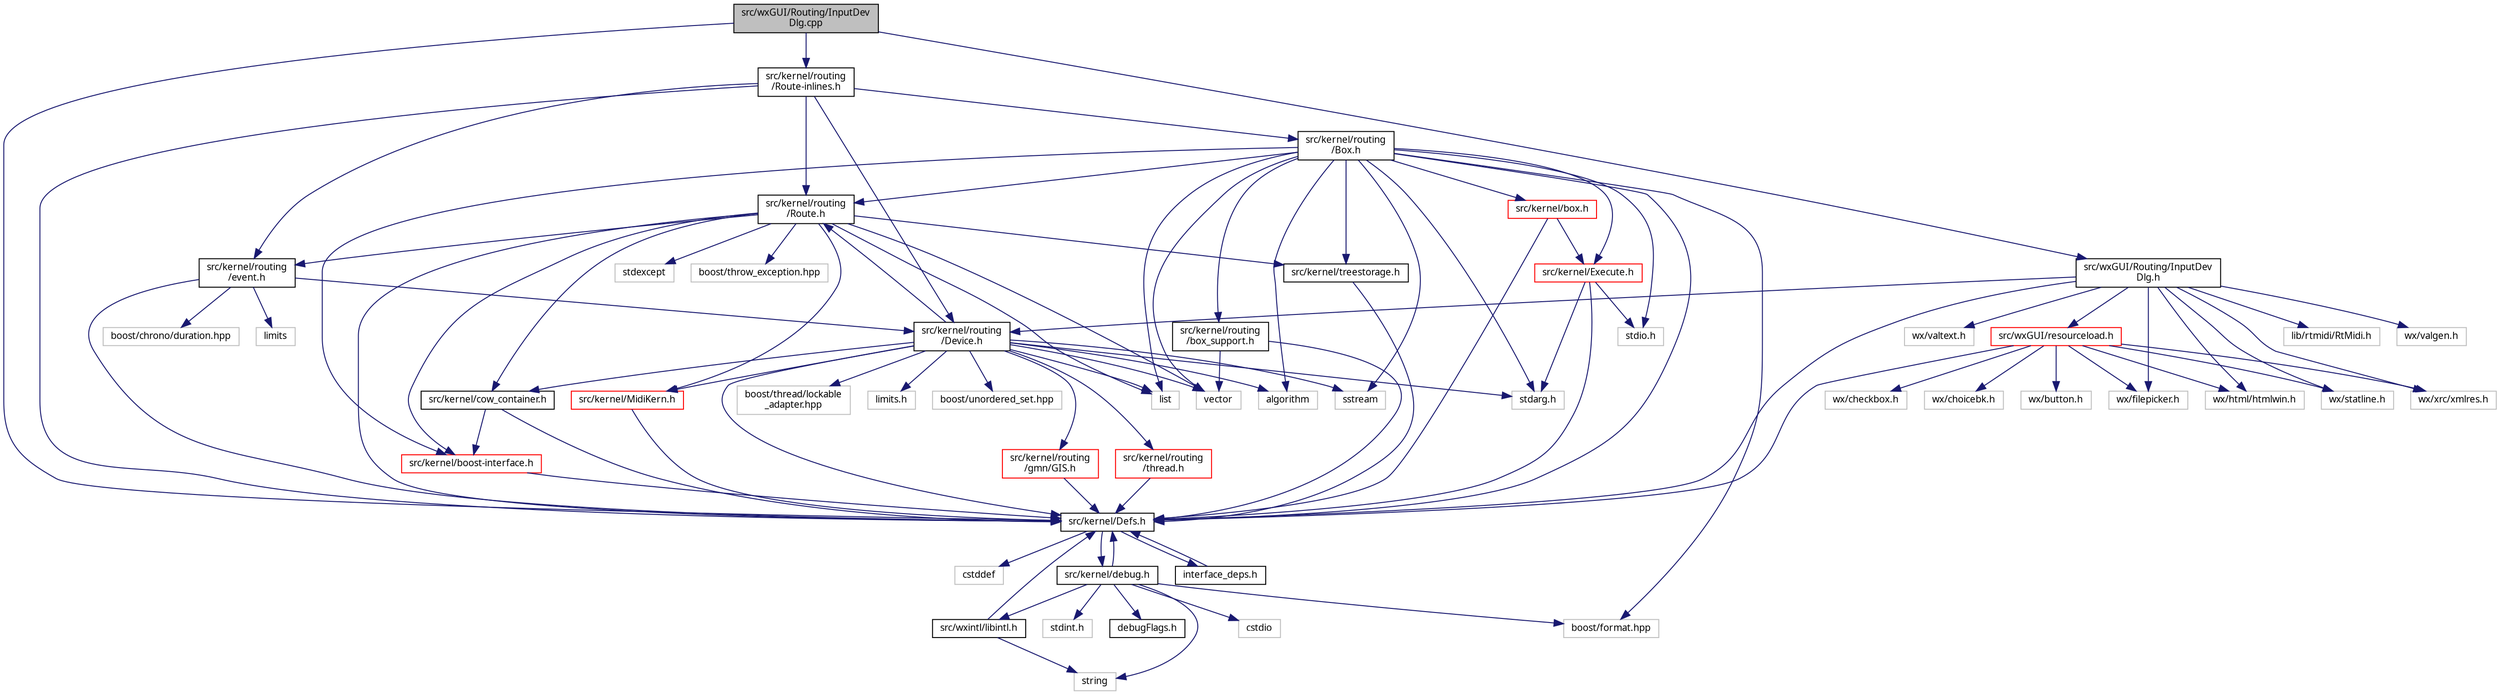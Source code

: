 digraph "src/wxGUI/Routing/InputDevDlg.cpp"
{
  edge [fontname="Sans",fontsize="10",labelfontname="Sans",labelfontsize="10"];
  node [fontname="Sans",fontsize="10",shape=record];
  Node0 [label="src/wxGUI/Routing/InputDev\lDlg.cpp",height=0.2,width=0.4,color="black", fillcolor="grey75", style="filled", fontcolor="black"];
  Node0 -> Node1 [color="midnightblue",fontsize="10",style="solid",fontname="Sans"];
  Node1 [label="src/kernel/Defs.h",height=0.2,width=0.4,color="black", fillcolor="white", style="filled",URL="$d1/d73/Defs_8h.html",tooltip="Common definitions. "];
  Node1 -> Node2 [color="midnightblue",fontsize="10",style="solid",fontname="Sans"];
  Node2 [label="interface_deps.h",height=0.2,width=0.4,color="black", fillcolor="white", style="filled",URL="$de/ddd/interface__deps_8h.html"];
  Node2 -> Node1 [color="midnightblue",fontsize="10",style="solid",fontname="Sans"];
  Node1 -> Node3 [color="midnightblue",fontsize="10",style="solid",fontname="Sans"];
  Node3 [label="cstddef",height=0.2,width=0.4,color="grey75", fillcolor="white", style="filled"];
  Node1 -> Node4 [color="midnightblue",fontsize="10",style="solid",fontname="Sans"];
  Node4 [label="src/kernel/debug.h",height=0.2,width=0.4,color="black", fillcolor="white", style="filled",URL="$db/d16/debug_8h.html"];
  Node4 -> Node1 [color="midnightblue",fontsize="10",style="solid",fontname="Sans"];
  Node4 -> Node5 [color="midnightblue",fontsize="10",style="solid",fontname="Sans"];
  Node5 [label="src/wxintl/libintl.h",height=0.2,width=0.4,color="black", fillcolor="white", style="filled",URL="$d4/d64/libintl_8h.html"];
  Node5 -> Node1 [color="midnightblue",fontsize="10",style="solid",fontname="Sans"];
  Node5 -> Node6 [color="midnightblue",fontsize="10",style="solid",fontname="Sans"];
  Node6 [label="string",height=0.2,width=0.4,color="grey75", fillcolor="white", style="filled"];
  Node4 -> Node6 [color="midnightblue",fontsize="10",style="solid",fontname="Sans"];
  Node4 -> Node7 [color="midnightblue",fontsize="10",style="solid",fontname="Sans"];
  Node7 [label="cstdio",height=0.2,width=0.4,color="grey75", fillcolor="white", style="filled"];
  Node4 -> Node8 [color="midnightblue",fontsize="10",style="solid",fontname="Sans"];
  Node8 [label="boost/format.hpp",height=0.2,width=0.4,color="grey75", fillcolor="white", style="filled"];
  Node4 -> Node9 [color="midnightblue",fontsize="10",style="solid",fontname="Sans"];
  Node9 [label="stdint.h",height=0.2,width=0.4,color="grey75", fillcolor="white", style="filled"];
  Node4 -> Node10 [color="midnightblue",fontsize="10",style="solid",fontname="Sans"];
  Node10 [label="debugFlags.h",height=0.2,width=0.4,color="black", fillcolor="white", style="filled",URL="$d4/dab/debugFlags_8h.html",tooltip="Debug flags for mutabor debug mode. "];
  Node0 -> Node11 [color="midnightblue",fontsize="10",style="solid",fontname="Sans"];
  Node11 [label="src/kernel/routing\l/Route-inlines.h",height=0.2,width=0.4,color="black", fillcolor="white", style="filled",URL="$d2/d2c/Route-inlines_8h.html"];
  Node11 -> Node1 [color="midnightblue",fontsize="10",style="solid",fontname="Sans"];
  Node11 -> Node12 [color="midnightblue",fontsize="10",style="solid",fontname="Sans"];
  Node12 [label="src/kernel/routing\l/Route.h",height=0.2,width=0.4,color="black", fillcolor="white", style="filled",URL="$d1/d65/Route_8h.html",tooltip="Routing. "];
  Node12 -> Node1 [color="midnightblue",fontsize="10",style="solid",fontname="Sans"];
  Node12 -> Node13 [color="midnightblue",fontsize="10",style="solid",fontname="Sans"];
  Node13 [label="src/kernel/cow_container.h",height=0.2,width=0.4,color="black", fillcolor="white", style="filled",URL="$da/d28/cow__container_8h.html",tooltip="Copy on write container. "];
  Node13 -> Node1 [color="midnightblue",fontsize="10",style="solid",fontname="Sans"];
  Node13 -> Node14 [color="midnightblue",fontsize="10",style="solid",fontname="Sans"];
  Node14 [label="src/kernel/boost-interface.h",height=0.2,width=0.4,color="red", fillcolor="white", style="filled",URL="$d1/da4/boost-interface_8h.html",tooltip="Interface to the boost library. "];
  Node14 -> Node1 [color="midnightblue",fontsize="10",style="solid",fontname="Sans"];
  Node12 -> Node17 [color="midnightblue",fontsize="10",style="solid",fontname="Sans"];
  Node17 [label="src/kernel/MidiKern.h",height=0.2,width=0.4,color="red", fillcolor="white", style="filled",URL="$da/dfd/MidiKern_8h.html"];
  Node17 -> Node1 [color="midnightblue",fontsize="10",style="solid",fontname="Sans"];
  Node12 -> Node19 [color="midnightblue",fontsize="10",style="solid",fontname="Sans"];
  Node19 [label="src/kernel/treestorage.h",height=0.2,width=0.4,color="black", fillcolor="white", style="filled",URL="$db/dbe/treestorage_8h.html",tooltip="abstract class for tree like storage "];
  Node19 -> Node1 [color="midnightblue",fontsize="10",style="solid",fontname="Sans"];
  Node12 -> Node14 [color="midnightblue",fontsize="10",style="solid",fontname="Sans"];
  Node12 -> Node20 [color="midnightblue",fontsize="10",style="solid",fontname="Sans"];
  Node20 [label="list",height=0.2,width=0.4,color="grey75", fillcolor="white", style="filled"];
  Node12 -> Node21 [color="midnightblue",fontsize="10",style="solid",fontname="Sans"];
  Node21 [label="vector",height=0.2,width=0.4,color="grey75", fillcolor="white", style="filled"];
  Node12 -> Node22 [color="midnightblue",fontsize="10",style="solid",fontname="Sans"];
  Node22 [label="stdexcept",height=0.2,width=0.4,color="grey75", fillcolor="white", style="filled"];
  Node12 -> Node23 [color="midnightblue",fontsize="10",style="solid",fontname="Sans"];
  Node23 [label="boost/throw_exception.hpp",height=0.2,width=0.4,color="grey75", fillcolor="white", style="filled"];
  Node12 -> Node24 [color="midnightblue",fontsize="10",style="solid",fontname="Sans"];
  Node24 [label="src/kernel/routing\l/event.h",height=0.2,width=0.4,color="black", fillcolor="white", style="filled",URL="$dd/d20/event_8h.html"];
  Node24 -> Node1 [color="midnightblue",fontsize="10",style="solid",fontname="Sans"];
  Node24 -> Node25 [color="midnightblue",fontsize="10",style="solid",fontname="Sans"];
  Node25 [label="src/kernel/routing\l/Device.h",height=0.2,width=0.4,color="black", fillcolor="white", style="filled",URL="$de/d05/Device_8h.html",tooltip="Routing. "];
  Node25 -> Node1 [color="midnightblue",fontsize="10",style="solid",fontname="Sans"];
  Node25 -> Node13 [color="midnightblue",fontsize="10",style="solid",fontname="Sans"];
  Node25 -> Node26 [color="midnightblue",fontsize="10",style="solid",fontname="Sans"];
  Node26 [label="src/kernel/routing\l/gmn/GIS.h",height=0.2,width=0.4,color="red", fillcolor="white", style="filled",URL="$dd/d4d/GIS_8h.html"];
  Node26 -> Node1 [color="midnightblue",fontsize="10",style="solid",fontname="Sans"];
  Node25 -> Node12 [color="midnightblue",fontsize="10",style="solid",fontname="Sans"];
  Node25 -> Node31 [color="midnightblue",fontsize="10",style="solid",fontname="Sans"];
  Node31 [label="src/kernel/routing\l/thread.h",height=0.2,width=0.4,color="red", fillcolor="white", style="filled",URL="$db/dd5/thread_8h.html"];
  Node31 -> Node1 [color="midnightblue",fontsize="10",style="solid",fontname="Sans"];
  Node25 -> Node34 [color="midnightblue",fontsize="10",style="solid",fontname="Sans"];
  Node34 [label="boost/thread/lockable\l_adapter.hpp",height=0.2,width=0.4,color="grey75", fillcolor="white", style="filled"];
  Node25 -> Node17 [color="midnightblue",fontsize="10",style="solid",fontname="Sans"];
  Node25 -> Node21 [color="midnightblue",fontsize="10",style="solid",fontname="Sans"];
  Node25 -> Node20 [color="midnightblue",fontsize="10",style="solid",fontname="Sans"];
  Node25 -> Node35 [color="midnightblue",fontsize="10",style="solid",fontname="Sans"];
  Node35 [label="limits.h",height=0.2,width=0.4,color="grey75", fillcolor="white", style="filled"];
  Node25 -> Node36 [color="midnightblue",fontsize="10",style="solid",fontname="Sans"];
  Node36 [label="algorithm",height=0.2,width=0.4,color="grey75", fillcolor="white", style="filled"];
  Node25 -> Node37 [color="midnightblue",fontsize="10",style="solid",fontname="Sans"];
  Node37 [label="sstream",height=0.2,width=0.4,color="grey75", fillcolor="white", style="filled"];
  Node25 -> Node38 [color="midnightblue",fontsize="10",style="solid",fontname="Sans"];
  Node38 [label="stdarg.h",height=0.2,width=0.4,color="grey75", fillcolor="white", style="filled"];
  Node25 -> Node39 [color="midnightblue",fontsize="10",style="solid",fontname="Sans"];
  Node39 [label="boost/unordered_set.hpp",height=0.2,width=0.4,color="grey75", fillcolor="white", style="filled"];
  Node24 -> Node40 [color="midnightblue",fontsize="10",style="solid",fontname="Sans"];
  Node40 [label="boost/chrono/duration.hpp",height=0.2,width=0.4,color="grey75", fillcolor="white", style="filled"];
  Node24 -> Node41 [color="midnightblue",fontsize="10",style="solid",fontname="Sans"];
  Node41 [label="limits",height=0.2,width=0.4,color="grey75", fillcolor="white", style="filled"];
  Node11 -> Node25 [color="midnightblue",fontsize="10",style="solid",fontname="Sans"];
  Node11 -> Node42 [color="midnightblue",fontsize="10",style="solid",fontname="Sans"];
  Node42 [label="src/kernel/routing\l/Box.h",height=0.2,width=0.4,color="black", fillcolor="white", style="filled",URL="$de/d0f/Box_8h.html",tooltip="Mutabor Box for C++. "];
  Node42 -> Node1 [color="midnightblue",fontsize="10",style="solid",fontname="Sans"];
  Node42 -> Node19 [color="midnightblue",fontsize="10",style="solid",fontname="Sans"];
  Node42 -> Node14 [color="midnightblue",fontsize="10",style="solid",fontname="Sans"];
  Node42 -> Node12 [color="midnightblue",fontsize="10",style="solid",fontname="Sans"];
  Node42 -> Node43 [color="midnightblue",fontsize="10",style="solid",fontname="Sans"];
  Node43 [label="src/kernel/Execute.h",height=0.2,width=0.4,color="red", fillcolor="white", style="filled",URL="$de/d11/Execute_8h.html",tooltip="Execute tuning changes. "];
  Node43 -> Node1 [color="midnightblue",fontsize="10",style="solid",fontname="Sans"];
  Node43 -> Node45 [color="midnightblue",fontsize="10",style="solid",fontname="Sans"];
  Node45 [label="stdio.h",height=0.2,width=0.4,color="grey75", fillcolor="white", style="filled"];
  Node43 -> Node38 [color="midnightblue",fontsize="10",style="solid",fontname="Sans"];
  Node42 -> Node46 [color="midnightblue",fontsize="10",style="solid",fontname="Sans"];
  Node46 [label="src/kernel/box.h",height=0.2,width=0.4,color="red", fillcolor="white", style="filled",URL="$dc/d19/box_8h.html",tooltip="Description: Collect all properties, which are used by boxes. "];
  Node46 -> Node1 [color="midnightblue",fontsize="10",style="solid",fontname="Sans"];
  Node46 -> Node43 [color="midnightblue",fontsize="10",style="solid",fontname="Sans"];
  Node42 -> Node49 [color="midnightblue",fontsize="10",style="solid",fontname="Sans"];
  Node49 [label="src/kernel/routing\l/box_support.h",height=0.2,width=0.4,color="black", fillcolor="white", style="filled",URL="$d2/dfc/box__support_8h.html",tooltip="Mutabor Box for C++. "];
  Node49 -> Node1 [color="midnightblue",fontsize="10",style="solid",fontname="Sans"];
  Node49 -> Node21 [color="midnightblue",fontsize="10",style="solid",fontname="Sans"];
  Node42 -> Node21 [color="midnightblue",fontsize="10",style="solid",fontname="Sans"];
  Node42 -> Node20 [color="midnightblue",fontsize="10",style="solid",fontname="Sans"];
  Node42 -> Node36 [color="midnightblue",fontsize="10",style="solid",fontname="Sans"];
  Node42 -> Node37 [color="midnightblue",fontsize="10",style="solid",fontname="Sans"];
  Node42 -> Node38 [color="midnightblue",fontsize="10",style="solid",fontname="Sans"];
  Node42 -> Node45 [color="midnightblue",fontsize="10",style="solid",fontname="Sans"];
  Node42 -> Node8 [color="midnightblue",fontsize="10",style="solid",fontname="Sans"];
  Node11 -> Node24 [color="midnightblue",fontsize="10",style="solid",fontname="Sans"];
  Node0 -> Node50 [color="midnightblue",fontsize="10",style="solid",fontname="Sans"];
  Node50 [label="src/wxGUI/Routing/InputDev\lDlg.h",height=0.2,width=0.4,color="black", fillcolor="white", style="filled",URL="$d9/d12/InputDevDlg_8h.html"];
  Node50 -> Node1 [color="midnightblue",fontsize="10",style="solid",fontname="Sans"];
  Node50 -> Node51 [color="midnightblue",fontsize="10",style="solid",fontname="Sans"];
  Node51 [label="src/wxGUI/resourceload.h",height=0.2,width=0.4,color="red", fillcolor="white", style="filled",URL="$d3/daf/resourceload_8h.html"];
  Node51 -> Node1 [color="midnightblue",fontsize="10",style="solid",fontname="Sans"];
  Node51 -> Node52 [color="midnightblue",fontsize="10",style="solid",fontname="Sans"];
  Node52 [label="wx/button.h",height=0.2,width=0.4,color="grey75", fillcolor="white", style="filled"];
  Node51 -> Node53 [color="midnightblue",fontsize="10",style="solid",fontname="Sans"];
  Node53 [label="wx/checkbox.h",height=0.2,width=0.4,color="grey75", fillcolor="white", style="filled"];
  Node51 -> Node54 [color="midnightblue",fontsize="10",style="solid",fontname="Sans"];
  Node54 [label="wx/choicebk.h",height=0.2,width=0.4,color="grey75", fillcolor="white", style="filled"];
  Node51 -> Node56 [color="midnightblue",fontsize="10",style="solid",fontname="Sans"];
  Node56 [label="wx/filepicker.h",height=0.2,width=0.4,color="grey75", fillcolor="white", style="filled"];
  Node51 -> Node57 [color="midnightblue",fontsize="10",style="solid",fontname="Sans"];
  Node57 [label="wx/html/htmlwin.h",height=0.2,width=0.4,color="grey75", fillcolor="white", style="filled"];
  Node51 -> Node63 [color="midnightblue",fontsize="10",style="solid",fontname="Sans"];
  Node63 [label="wx/statline.h",height=0.2,width=0.4,color="grey75", fillcolor="white", style="filled"];
  Node51 -> Node65 [color="midnightblue",fontsize="10",style="solid",fontname="Sans"];
  Node65 [label="wx/xrc/xmlres.h",height=0.2,width=0.4,color="grey75", fillcolor="white", style="filled"];
  Node50 -> Node25 [color="midnightblue",fontsize="10",style="solid",fontname="Sans"];
  Node50 -> Node67 [color="midnightblue",fontsize="10",style="solid",fontname="Sans"];
  Node67 [label="lib/rtmidi/RtMidi.h",height=0.2,width=0.4,color="grey75", fillcolor="white", style="filled"];
  Node50 -> Node65 [color="midnightblue",fontsize="10",style="solid",fontname="Sans"];
  Node50 -> Node57 [color="midnightblue",fontsize="10",style="solid",fontname="Sans"];
  Node50 -> Node63 [color="midnightblue",fontsize="10",style="solid",fontname="Sans"];
  Node50 -> Node56 [color="midnightblue",fontsize="10",style="solid",fontname="Sans"];
  Node50 -> Node68 [color="midnightblue",fontsize="10",style="solid",fontname="Sans"];
  Node68 [label="wx/valgen.h",height=0.2,width=0.4,color="grey75", fillcolor="white", style="filled"];
  Node50 -> Node69 [color="midnightblue",fontsize="10",style="solid",fontname="Sans"];
  Node69 [label="wx/valtext.h",height=0.2,width=0.4,color="grey75", fillcolor="white", style="filled"];
}
